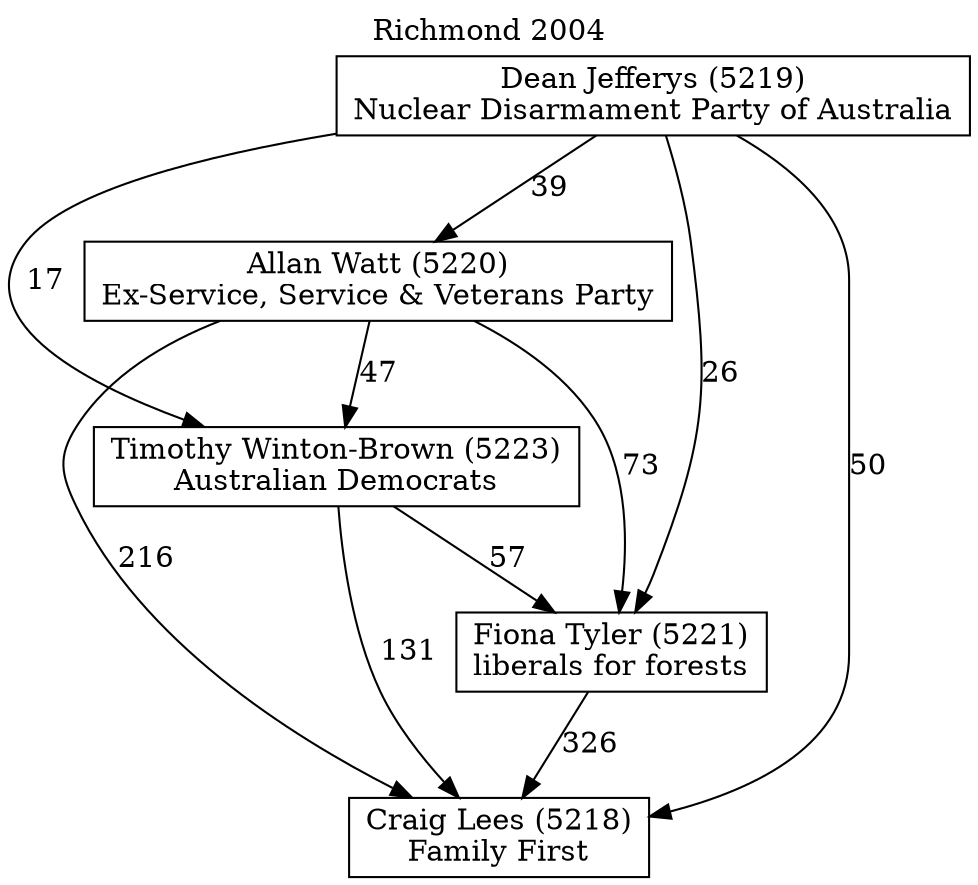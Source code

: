 // House preference flow
digraph "Craig Lees (5218)_Richmond_2004" {
	graph [label="Richmond 2004" labelloc=t mclimit=10]
	node [shape=box]
	"Craig Lees (5218)" [label="Craig Lees (5218)
Family First"]
	"Fiona Tyler (5221)" [label="Fiona Tyler (5221)
liberals for forests"]
	"Timothy Winton-Brown (5223)" [label="Timothy Winton-Brown (5223)
Australian Democrats"]
	"Allan Watt (5220)" [label="Allan Watt (5220)
Ex-Service, Service & Veterans Party"]
	"Dean Jefferys (5219)" [label="Dean Jefferys (5219)
Nuclear Disarmament Party of Australia"]
	"Fiona Tyler (5221)" -> "Craig Lees (5218)" [label=326]
	"Timothy Winton-Brown (5223)" -> "Fiona Tyler (5221)" [label=57]
	"Allan Watt (5220)" -> "Timothy Winton-Brown (5223)" [label=47]
	"Dean Jefferys (5219)" -> "Allan Watt (5220)" [label=39]
	"Timothy Winton-Brown (5223)" -> "Craig Lees (5218)" [label=131]
	"Allan Watt (5220)" -> "Craig Lees (5218)" [label=216]
	"Dean Jefferys (5219)" -> "Craig Lees (5218)" [label=50]
	"Dean Jefferys (5219)" -> "Timothy Winton-Brown (5223)" [label=17]
	"Allan Watt (5220)" -> "Fiona Tyler (5221)" [label=73]
	"Dean Jefferys (5219)" -> "Fiona Tyler (5221)" [label=26]
}
